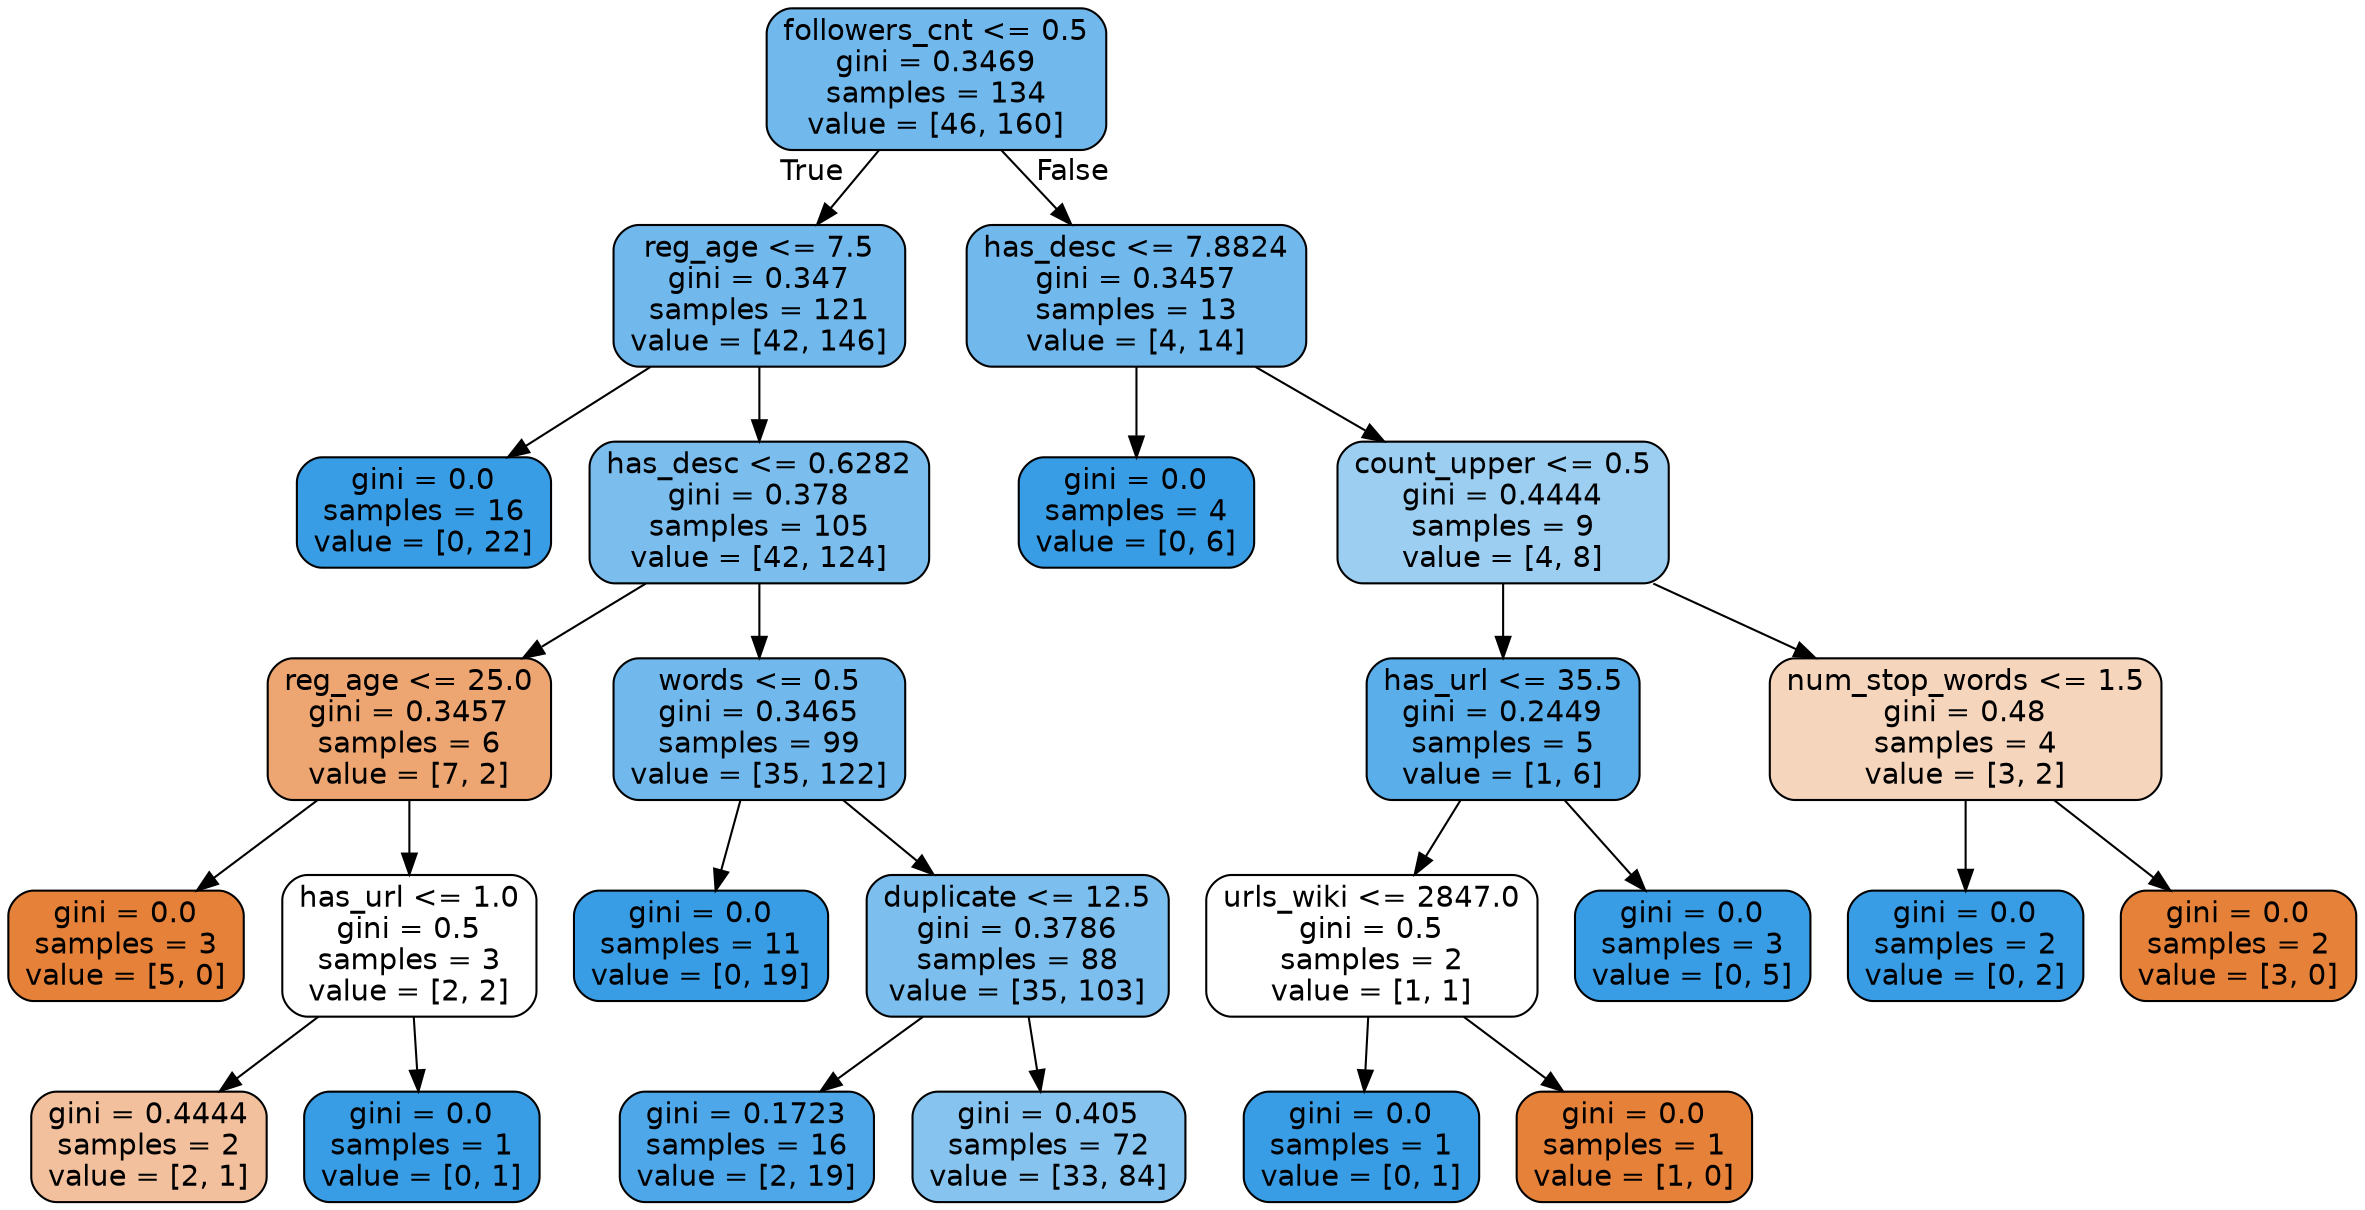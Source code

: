 digraph Tree {
node [shape=box, style="filled, rounded", color="black", fontname=helvetica] ;
edge [fontname=helvetica] ;
0 [label="followers_cnt <= 0.5\ngini = 0.3469\nsamples = 134\nvalue = [46, 160]", fillcolor="#399de5b6"] ;
1 [label="reg_age <= 7.5\ngini = 0.347\nsamples = 121\nvalue = [42, 146]", fillcolor="#399de5b6"] ;
0 -> 1 [labeldistance=2.5, labelangle=45, headlabel="True"] ;
2 [label="gini = 0.0\nsamples = 16\nvalue = [0, 22]", fillcolor="#399de5ff"] ;
1 -> 2 ;
3 [label="has_desc <= 0.6282\ngini = 0.378\nsamples = 105\nvalue = [42, 124]", fillcolor="#399de5a9"] ;
1 -> 3 ;
4 [label="reg_age <= 25.0\ngini = 0.3457\nsamples = 6\nvalue = [7, 2]", fillcolor="#e58139b6"] ;
3 -> 4 ;
5 [label="gini = 0.0\nsamples = 3\nvalue = [5, 0]", fillcolor="#e58139ff"] ;
4 -> 5 ;
6 [label="has_url <= 1.0\ngini = 0.5\nsamples = 3\nvalue = [2, 2]", fillcolor="#e5813900"] ;
4 -> 6 ;
7 [label="gini = 0.4444\nsamples = 2\nvalue = [2, 1]", fillcolor="#e581397f"] ;
6 -> 7 ;
8 [label="gini = 0.0\nsamples = 1\nvalue = [0, 1]", fillcolor="#399de5ff"] ;
6 -> 8 ;
9 [label="words <= 0.5\ngini = 0.3465\nsamples = 99\nvalue = [35, 122]", fillcolor="#399de5b6"] ;
3 -> 9 ;
10 [label="gini = 0.0\nsamples = 11\nvalue = [0, 19]", fillcolor="#399de5ff"] ;
9 -> 10 ;
11 [label="duplicate <= 12.5\ngini = 0.3786\nsamples = 88\nvalue = [35, 103]", fillcolor="#399de5a8"] ;
9 -> 11 ;
12 [label="gini = 0.1723\nsamples = 16\nvalue = [2, 19]", fillcolor="#399de5e4"] ;
11 -> 12 ;
13 [label="gini = 0.405\nsamples = 72\nvalue = [33, 84]", fillcolor="#399de59b"] ;
11 -> 13 ;
14 [label="has_desc <= 7.8824\ngini = 0.3457\nsamples = 13\nvalue = [4, 14]", fillcolor="#399de5b6"] ;
0 -> 14 [labeldistance=2.5, labelangle=-45, headlabel="False"] ;
15 [label="gini = 0.0\nsamples = 4\nvalue = [0, 6]", fillcolor="#399de5ff"] ;
14 -> 15 ;
16 [label="count_upper <= 0.5\ngini = 0.4444\nsamples = 9\nvalue = [4, 8]", fillcolor="#399de57f"] ;
14 -> 16 ;
17 [label="has_url <= 35.5\ngini = 0.2449\nsamples = 5\nvalue = [1, 6]", fillcolor="#399de5d4"] ;
16 -> 17 ;
18 [label="urls_wiki <= 2847.0\ngini = 0.5\nsamples = 2\nvalue = [1, 1]", fillcolor="#e5813900"] ;
17 -> 18 ;
19 [label="gini = 0.0\nsamples = 1\nvalue = [0, 1]", fillcolor="#399de5ff"] ;
18 -> 19 ;
20 [label="gini = 0.0\nsamples = 1\nvalue = [1, 0]", fillcolor="#e58139ff"] ;
18 -> 20 ;
21 [label="gini = 0.0\nsamples = 3\nvalue = [0, 5]", fillcolor="#399de5ff"] ;
17 -> 21 ;
22 [label="num_stop_words <= 1.5\ngini = 0.48\nsamples = 4\nvalue = [3, 2]", fillcolor="#e5813955"] ;
16 -> 22 ;
23 [label="gini = 0.0\nsamples = 2\nvalue = [0, 2]", fillcolor="#399de5ff"] ;
22 -> 23 ;
24 [label="gini = 0.0\nsamples = 2\nvalue = [3, 0]", fillcolor="#e58139ff"] ;
22 -> 24 ;
}